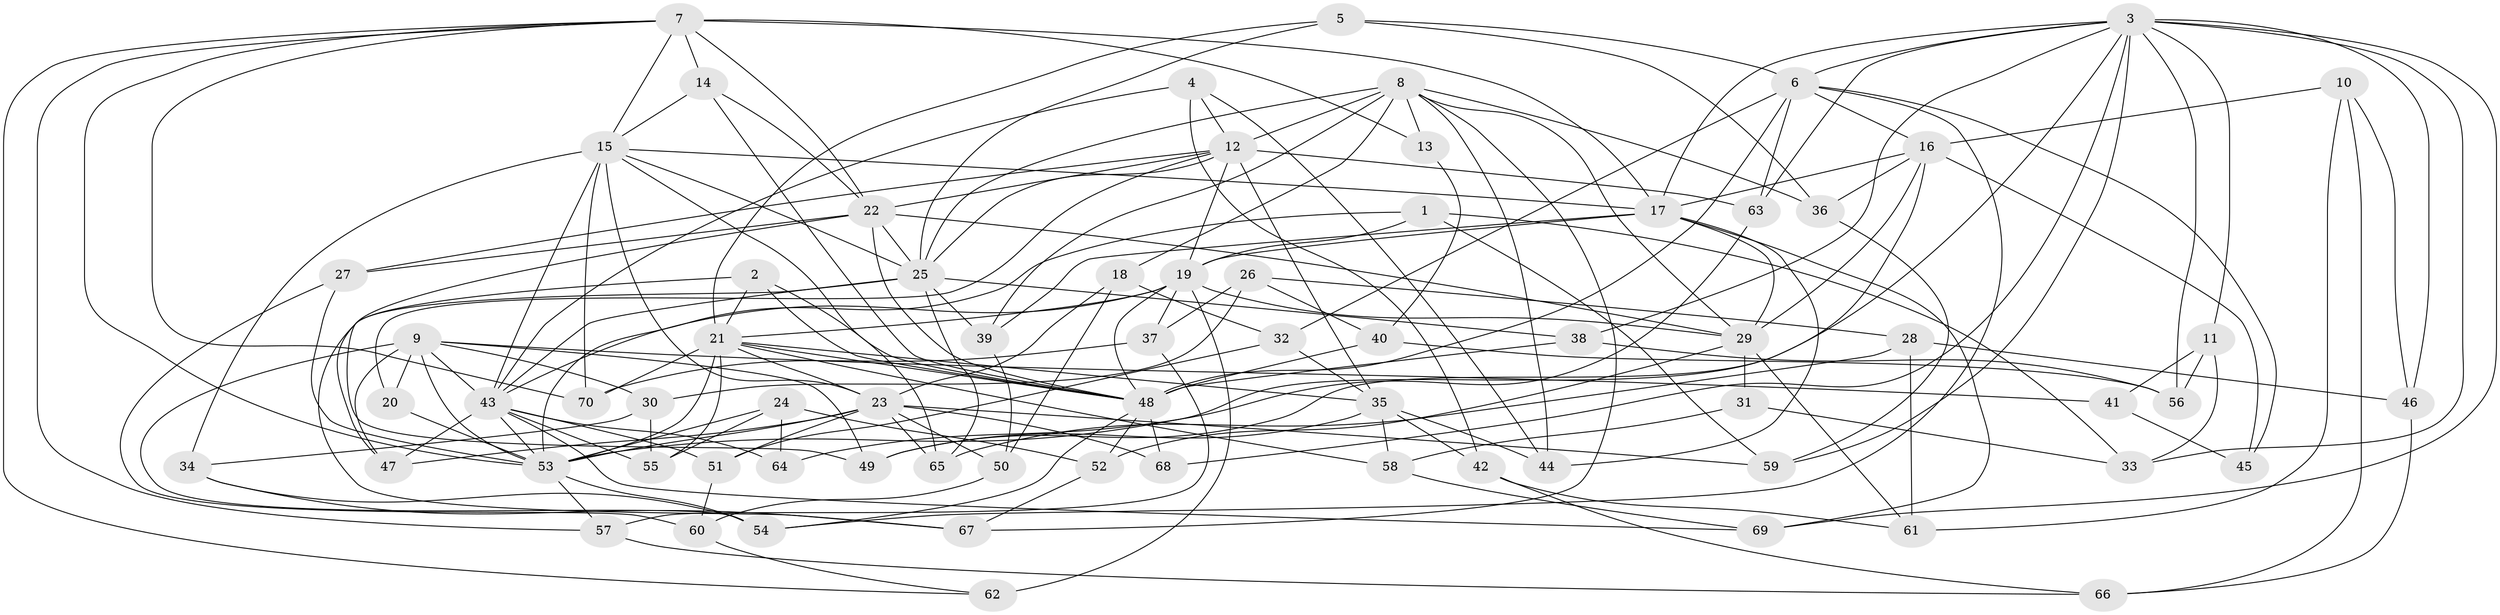 // original degree distribution, {4: 1.0}
// Generated by graph-tools (version 1.1) at 2025/37/03/09/25 02:37:51]
// undirected, 70 vertices, 187 edges
graph export_dot {
graph [start="1"]
  node [color=gray90,style=filled];
  1;
  2;
  3;
  4;
  5;
  6;
  7;
  8;
  9;
  10;
  11;
  12;
  13;
  14;
  15;
  16;
  17;
  18;
  19;
  20;
  21;
  22;
  23;
  24;
  25;
  26;
  27;
  28;
  29;
  30;
  31;
  32;
  33;
  34;
  35;
  36;
  37;
  38;
  39;
  40;
  41;
  42;
  43;
  44;
  45;
  46;
  47;
  48;
  49;
  50;
  51;
  52;
  53;
  54;
  55;
  56;
  57;
  58;
  59;
  60;
  61;
  62;
  63;
  64;
  65;
  66;
  67;
  68;
  69;
  70;
  1 -- 19 [weight=1.0];
  1 -- 33 [weight=1.0];
  1 -- 53 [weight=1.0];
  1 -- 59 [weight=1.0];
  2 -- 21 [weight=1.0];
  2 -- 47 [weight=1.0];
  2 -- 48 [weight=1.0];
  2 -- 65 [weight=1.0];
  3 -- 6 [weight=1.0];
  3 -- 11 [weight=1.0];
  3 -- 17 [weight=1.0];
  3 -- 33 [weight=1.0];
  3 -- 38 [weight=1.0];
  3 -- 46 [weight=1.0];
  3 -- 53 [weight=1.0];
  3 -- 56 [weight=1.0];
  3 -- 59 [weight=1.0];
  3 -- 63 [weight=1.0];
  3 -- 68 [weight=1.0];
  3 -- 69 [weight=1.0];
  4 -- 12 [weight=1.0];
  4 -- 42 [weight=1.0];
  4 -- 43 [weight=1.0];
  4 -- 44 [weight=1.0];
  5 -- 6 [weight=1.0];
  5 -- 21 [weight=1.0];
  5 -- 25 [weight=1.0];
  5 -- 36 [weight=1.0];
  6 -- 16 [weight=3.0];
  6 -- 32 [weight=1.0];
  6 -- 45 [weight=1.0];
  6 -- 48 [weight=1.0];
  6 -- 54 [weight=1.0];
  6 -- 63 [weight=1.0];
  7 -- 13 [weight=2.0];
  7 -- 14 [weight=1.0];
  7 -- 15 [weight=1.0];
  7 -- 17 [weight=1.0];
  7 -- 22 [weight=1.0];
  7 -- 53 [weight=1.0];
  7 -- 57 [weight=1.0];
  7 -- 62 [weight=1.0];
  7 -- 70 [weight=1.0];
  8 -- 12 [weight=2.0];
  8 -- 13 [weight=1.0];
  8 -- 18 [weight=1.0];
  8 -- 25 [weight=1.0];
  8 -- 29 [weight=1.0];
  8 -- 36 [weight=1.0];
  8 -- 39 [weight=1.0];
  8 -- 44 [weight=1.0];
  8 -- 67 [weight=1.0];
  9 -- 20 [weight=1.0];
  9 -- 30 [weight=1.0];
  9 -- 41 [weight=2.0];
  9 -- 43 [weight=1.0];
  9 -- 47 [weight=1.0];
  9 -- 49 [weight=1.0];
  9 -- 53 [weight=1.0];
  9 -- 54 [weight=2.0];
  10 -- 16 [weight=1.0];
  10 -- 46 [weight=1.0];
  10 -- 61 [weight=1.0];
  10 -- 66 [weight=1.0];
  11 -- 33 [weight=1.0];
  11 -- 41 [weight=1.0];
  11 -- 56 [weight=1.0];
  12 -- 19 [weight=1.0];
  12 -- 20 [weight=2.0];
  12 -- 22 [weight=1.0];
  12 -- 25 [weight=1.0];
  12 -- 27 [weight=1.0];
  12 -- 35 [weight=2.0];
  12 -- 63 [weight=1.0];
  13 -- 40 [weight=1.0];
  14 -- 15 [weight=1.0];
  14 -- 22 [weight=1.0];
  14 -- 48 [weight=1.0];
  15 -- 17 [weight=1.0];
  15 -- 23 [weight=2.0];
  15 -- 25 [weight=1.0];
  15 -- 34 [weight=1.0];
  15 -- 43 [weight=1.0];
  15 -- 48 [weight=1.0];
  15 -- 70 [weight=1.0];
  16 -- 17 [weight=1.0];
  16 -- 29 [weight=1.0];
  16 -- 36 [weight=1.0];
  16 -- 45 [weight=2.0];
  16 -- 49 [weight=1.0];
  17 -- 19 [weight=1.0];
  17 -- 29 [weight=2.0];
  17 -- 39 [weight=1.0];
  17 -- 44 [weight=1.0];
  17 -- 69 [weight=1.0];
  18 -- 23 [weight=1.0];
  18 -- 32 [weight=1.0];
  18 -- 50 [weight=1.0];
  19 -- 21 [weight=1.0];
  19 -- 29 [weight=1.0];
  19 -- 37 [weight=1.0];
  19 -- 43 [weight=1.0];
  19 -- 48 [weight=1.0];
  19 -- 62 [weight=2.0];
  20 -- 53 [weight=1.0];
  21 -- 23 [weight=1.0];
  21 -- 35 [weight=1.0];
  21 -- 48 [weight=1.0];
  21 -- 53 [weight=1.0];
  21 -- 55 [weight=1.0];
  21 -- 58 [weight=1.0];
  21 -- 70 [weight=1.0];
  22 -- 25 [weight=1.0];
  22 -- 27 [weight=1.0];
  22 -- 29 [weight=1.0];
  22 -- 48 [weight=1.0];
  22 -- 49 [weight=1.0];
  23 -- 47 [weight=1.0];
  23 -- 50 [weight=1.0];
  23 -- 51 [weight=1.0];
  23 -- 53 [weight=1.0];
  23 -- 59 [weight=1.0];
  23 -- 65 [weight=1.0];
  23 -- 68 [weight=2.0];
  24 -- 52 [weight=1.0];
  24 -- 53 [weight=1.0];
  24 -- 55 [weight=1.0];
  24 -- 64 [weight=1.0];
  25 -- 38 [weight=1.0];
  25 -- 39 [weight=1.0];
  25 -- 43 [weight=1.0];
  25 -- 65 [weight=1.0];
  25 -- 67 [weight=1.0];
  26 -- 28 [weight=1.0];
  26 -- 30 [weight=1.0];
  26 -- 37 [weight=1.0];
  26 -- 40 [weight=1.0];
  27 -- 53 [weight=1.0];
  27 -- 60 [weight=1.0];
  28 -- 46 [weight=1.0];
  28 -- 61 [weight=1.0];
  28 -- 65 [weight=1.0];
  29 -- 31 [weight=2.0];
  29 -- 52 [weight=1.0];
  29 -- 61 [weight=1.0];
  30 -- 34 [weight=1.0];
  30 -- 55 [weight=1.0];
  31 -- 33 [weight=1.0];
  31 -- 58 [weight=1.0];
  32 -- 35 [weight=1.0];
  32 -- 51 [weight=1.0];
  34 -- 54 [weight=1.0];
  34 -- 67 [weight=1.0];
  35 -- 42 [weight=1.0];
  35 -- 44 [weight=1.0];
  35 -- 49 [weight=1.0];
  35 -- 58 [weight=1.0];
  36 -- 59 [weight=1.0];
  37 -- 57 [weight=1.0];
  37 -- 70 [weight=1.0];
  38 -- 48 [weight=1.0];
  38 -- 56 [weight=1.0];
  39 -- 50 [weight=1.0];
  40 -- 48 [weight=1.0];
  40 -- 56 [weight=1.0];
  41 -- 45 [weight=1.0];
  42 -- 61 [weight=1.0];
  42 -- 66 [weight=1.0];
  43 -- 47 [weight=1.0];
  43 -- 51 [weight=1.0];
  43 -- 53 [weight=1.0];
  43 -- 55 [weight=1.0];
  43 -- 64 [weight=2.0];
  43 -- 69 [weight=1.0];
  46 -- 66 [weight=1.0];
  48 -- 52 [weight=1.0];
  48 -- 54 [weight=1.0];
  48 -- 68 [weight=1.0];
  50 -- 60 [weight=1.0];
  51 -- 60 [weight=1.0];
  52 -- 67 [weight=1.0];
  53 -- 54 [weight=1.0];
  53 -- 57 [weight=1.0];
  57 -- 66 [weight=1.0];
  58 -- 69 [weight=1.0];
  60 -- 62 [weight=1.0];
  63 -- 64 [weight=1.0];
}

